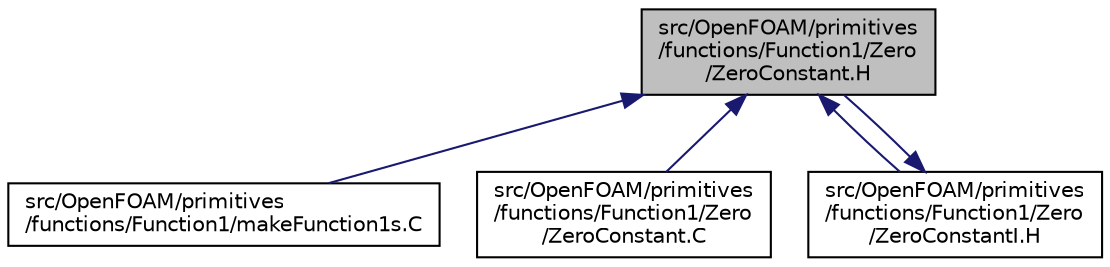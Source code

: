 digraph "src/OpenFOAM/primitives/functions/Function1/Zero/ZeroConstant.H"
{
  bgcolor="transparent";
  edge [fontname="Helvetica",fontsize="10",labelfontname="Helvetica",labelfontsize="10"];
  node [fontname="Helvetica",fontsize="10",shape=record];
  Node1 [label="src/OpenFOAM/primitives\l/functions/Function1/Zero\l/ZeroConstant.H",height=0.2,width=0.4,color="black", fillcolor="grey75", style="filled" fontcolor="black"];
  Node1 -> Node2 [dir="back",color="midnightblue",fontsize="10",style="solid",fontname="Helvetica"];
  Node2 [label="src/OpenFOAM/primitives\l/functions/Function1/makeFunction1s.C",height=0.2,width=0.4,color="black",URL="$makeFunction1s_8C.html"];
  Node1 -> Node3 [dir="back",color="midnightblue",fontsize="10",style="solid",fontname="Helvetica"];
  Node3 [label="src/OpenFOAM/primitives\l/functions/Function1/Zero\l/ZeroConstant.C",height=0.2,width=0.4,color="black",URL="$ZeroConstant_8C.html"];
  Node1 -> Node4 [dir="back",color="midnightblue",fontsize="10",style="solid",fontname="Helvetica"];
  Node4 [label="src/OpenFOAM/primitives\l/functions/Function1/Zero\l/ZeroConstantI.H",height=0.2,width=0.4,color="black",URL="$ZeroConstantI_8H.html"];
  Node4 -> Node1 [dir="back",color="midnightblue",fontsize="10",style="solid",fontname="Helvetica"];
}
